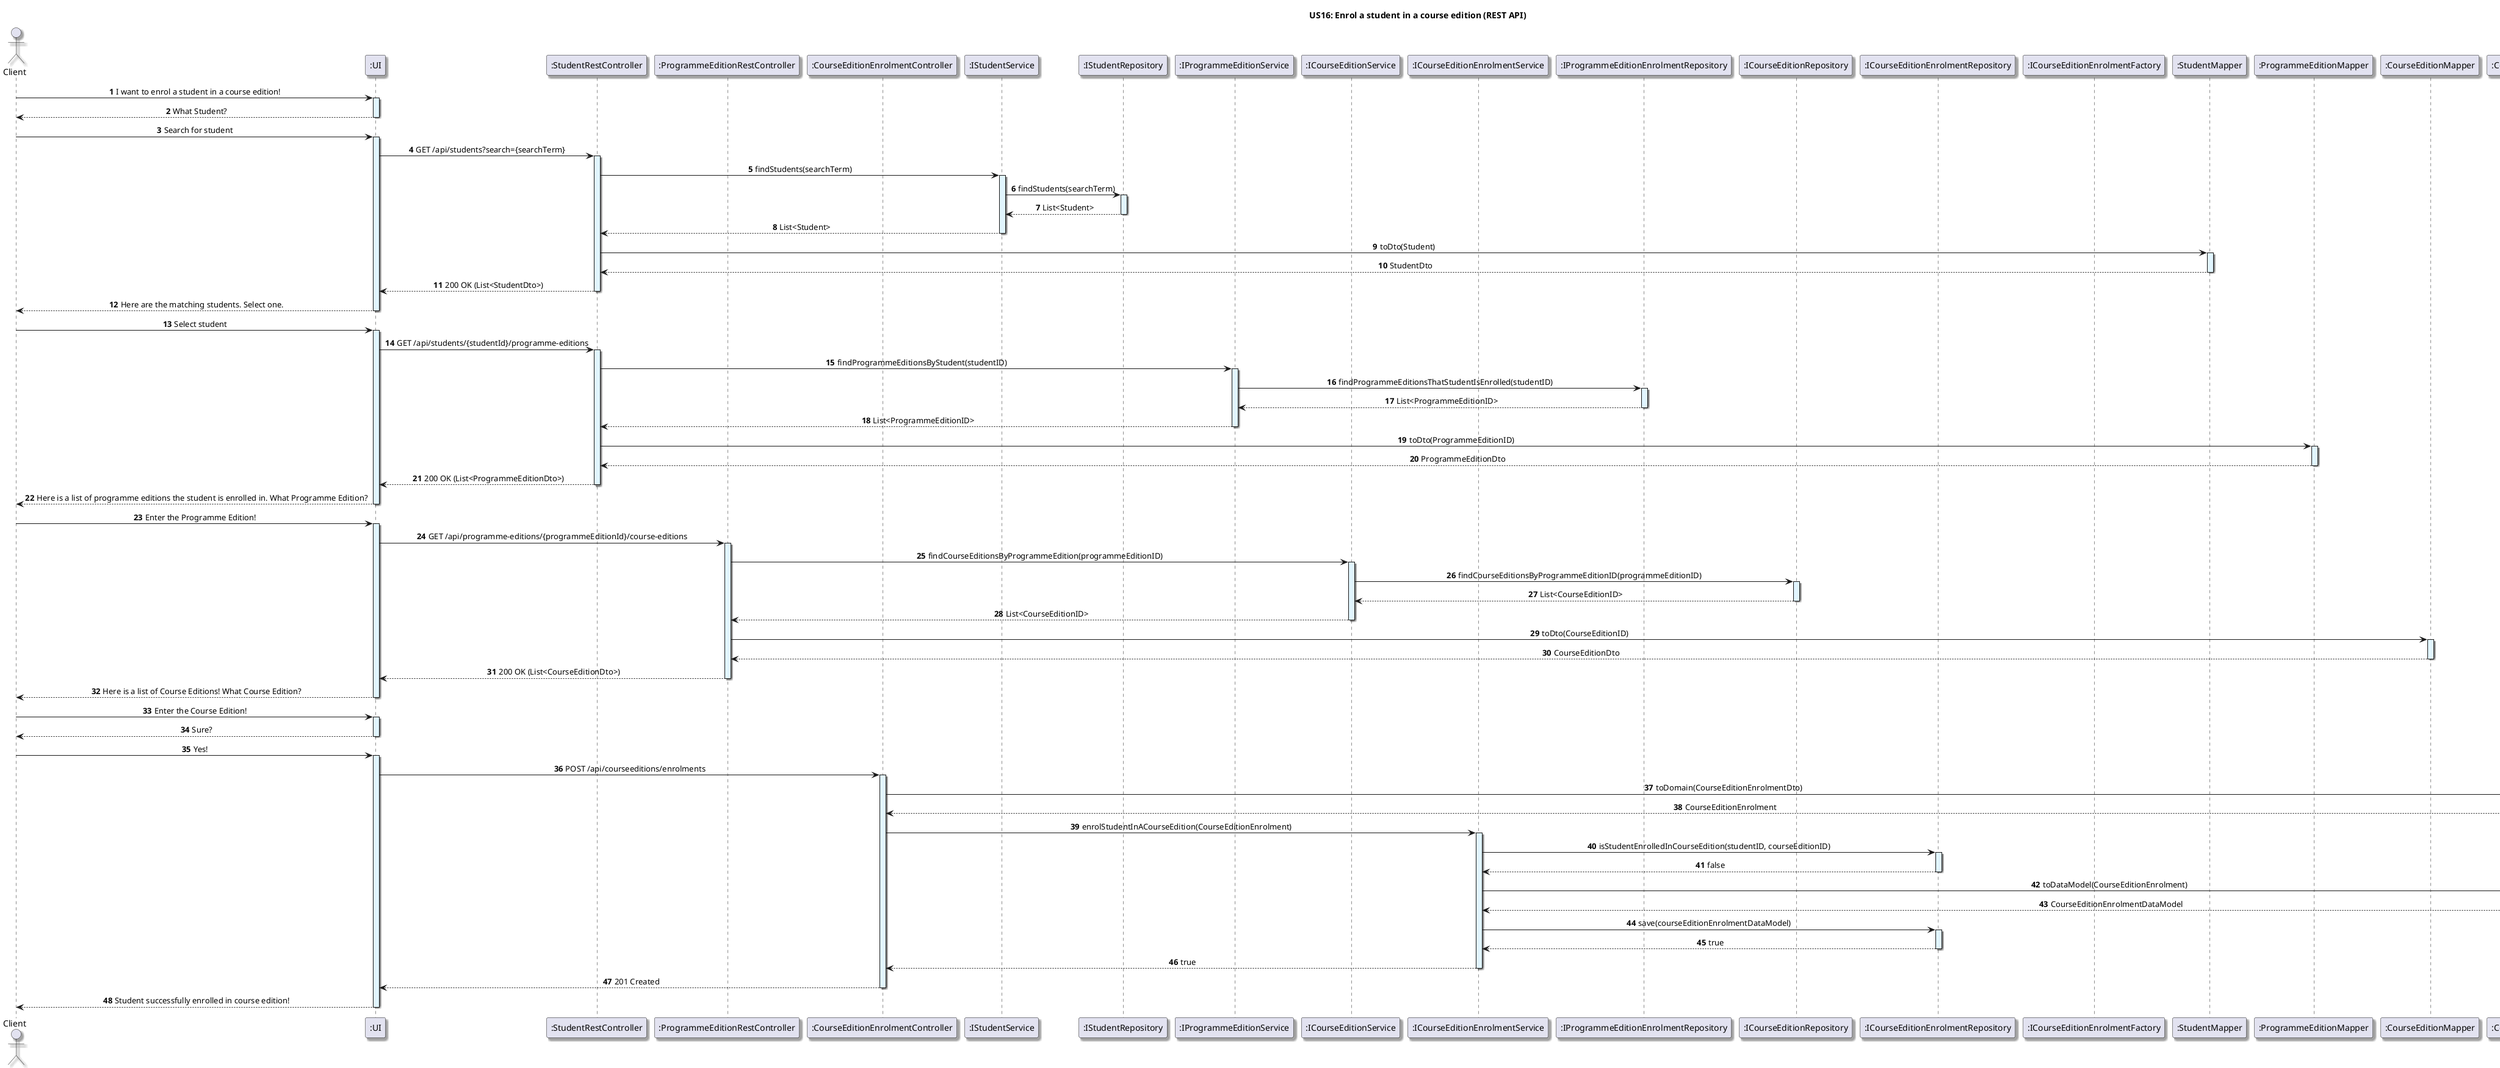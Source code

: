 @startuml
title US16: Enrol a student in a course edition (REST API)
autonumber
skinparam {
  ActivityPadding 2
  ActivityMargin 2
  BoxPadding 2
}
skinparam defaultTextAlignment center
skinparam shadowing true

actor Client
participant ":UI" as UI
participant ":StudentRestController" as StudentRestController
participant ":ProgrammeEditionRestController" as ProgrammeEditionRestController
participant ":CourseEditionEnrolmentController" as CourseEditionEnrolmentController
participant ":IStudentService" as StudentService
participant ":IStudentRepository" as StudentRepository
participant ":IProgrammeEditionService" as ProgrammeEditionService
participant ":ICourseEditionService" as CourseEditionService
participant ":ICourseEditionEnrolmentService" as CourseEditionEnrolmentService
participant ":IProgrammeEditionEnrolmentRepository" as ProgrammeEditionEnrolmentRepository
participant ":ICourseEditionRepository" as CourseEditionRepository
participant ":ICourseEditionEnrolmentRepository" as CourseEditionEnrolmentRepository
participant ":ICourseEditionEnrolmentFactory" as CourseEditionEnrolmentFactory
participant ":StudentMapper" as StudentMapper
participant ":ProgrammeEditionMapper" as ProgrammeEditionMapper
participant ":CourseEditionMapper" as CourseEditionMapper
participant ":CourseEditionEnrolmentAssembler" as CourseEditionEnrolmentAssembler
participant ":CourseEditionEnrolmentMapperDataModel" as CourseEditionEnrolmentMapperDataModel

Client -> UI: I want to enrol a student in a course edition!
activate UI #E1F5FE
UI --> Client: What Student?
deactivate UI

' Search for Student
Client -> UI: Search for student
activate UI #E1F5FE
UI -> StudentRestController: GET /api/students?search={searchTerm}
activate StudentRestController #E1F5FE
StudentRestController -> StudentService: findStudents(searchTerm)
activate StudentService #E1F5FE
StudentService -> StudentRepository: findStudents(searchTerm)
activate StudentRepository #E1F5FE
StudentRepository --> StudentService: List<Student>
deactivate StudentRepository
StudentService --> StudentRestController: List<Student>
deactivate StudentService
StudentRestController -> StudentMapper: toDto(Student)
activate StudentMapper #E1F5FE
StudentMapper --> StudentRestController: StudentDto
deactivate StudentMapper
StudentRestController --> UI: 200 OK (List<StudentDto>)
deactivate StudentRestController
UI --> Client: Here are the matching students. Select one.
deactivate UI

' Get Programme Editions for Selected Student
Client -> UI: Select student
activate UI #E1F5FE
UI -> StudentRestController: GET /api/students/{studentId}/programme-editions
activate StudentRestController #E1F5FE
StudentRestController -> ProgrammeEditionService: findProgrammeEditionsByStudent(studentID)
activate ProgrammeEditionService #E1F5FE
ProgrammeEditionService -> ProgrammeEditionEnrolmentRepository: findProgrammeEditionsThatStudentIsEnrolled(studentID)
activate ProgrammeEditionEnrolmentRepository #E1F5FE
ProgrammeEditionEnrolmentRepository --> ProgrammeEditionService: List<ProgrammeEditionID>
deactivate ProgrammeEditionEnrolmentRepository
ProgrammeEditionService --> StudentRestController: List<ProgrammeEditionID>
deactivate ProgrammeEditionService
StudentRestController -> ProgrammeEditionMapper: toDto(ProgrammeEditionID)
activate ProgrammeEditionMapper #E1F5FE
ProgrammeEditionMapper --> StudentRestController: ProgrammeEditionDto
deactivate ProgrammeEditionMapper
StudentRestController --> UI: 200 OK (List<ProgrammeEditionDto>)
deactivate StudentRestController
UI --> Client: Here is a list of programme editions the student is enrolled in. What Programme Edition?
deactivate UI

' Get Course Editions by Programme Edition
Client -> UI: Enter the Programme Edition!
activate UI #E1F5FE
UI -> ProgrammeEditionRestController: GET /api/programme-editions/{programmeEditionId}/course-editions
activate ProgrammeEditionRestController #E1F5FE
ProgrammeEditionRestController -> CourseEditionService: findCourseEditionsByProgrammeEdition(programmeEditionID)
activate CourseEditionService #E1F5FE
CourseEditionService -> CourseEditionRepository: findCourseEditionsByProgrammeEditionID(programmeEditionID)
activate CourseEditionRepository #E1F5FE
CourseEditionRepository --> CourseEditionService: List<CourseEditionID>
deactivate CourseEditionRepository
CourseEditionService --> ProgrammeEditionRestController: List<CourseEditionID>
deactivate CourseEditionService
ProgrammeEditionRestController -> CourseEditionMapper: toDto(CourseEditionID)
activate CourseEditionMapper #E1F5FE
CourseEditionMapper --> ProgrammeEditionRestController: CourseEditionDto
deactivate CourseEditionMapper
ProgrammeEditionRestController --> UI: 200 OK (List<CourseEditionDto>)
deactivate ProgrammeEditionRestController
UI --> Client: Here is a list of Course Editions! What Course Edition?
deactivate UI

' Enrol Student in Course Edition
Client -> UI: Enter the Course Edition!
activate UI #E1F5FE
UI --> Client: Sure?
deactivate UI
Client -> UI: Yes!
activate UI #E1F5FE
UI -> CourseEditionEnrolmentController: POST /api/courseeditions/enrolments
activate CourseEditionEnrolmentController #E1F5FE

CourseEditionEnrolmentController -> CourseEditionEnrolmentAssembler: toDomain(CourseEditionEnrolmentDto)
activate CourseEditionEnrolmentAssembler #E1F5FE
CourseEditionEnrolmentAssembler --> CourseEditionEnrolmentController: CourseEditionEnrolment
deactivate CourseEditionEnrolmentAssembler

CourseEditionEnrolmentController -> CourseEditionEnrolmentService: enrolStudentInACourseEdition(CourseEditionEnrolment)
activate CourseEditionEnrolmentService #E1F5FE

CourseEditionEnrolmentService -> CourseEditionEnrolmentRepository: isStudentEnrolledInCourseEdition(studentID, courseEditionID)
activate CourseEditionEnrolmentRepository #E1F5FE
CourseEditionEnrolmentRepository --> CourseEditionEnrolmentService: false
deactivate CourseEditionEnrolmentRepository

CourseEditionEnrolmentService -> CourseEditionEnrolmentMapperDataModel: toDataModel(CourseEditionEnrolment)
activate CourseEditionEnrolmentMapperDataModel #E1F5FE
CourseEditionEnrolmentMapperDataModel --> CourseEditionEnrolmentService: CourseEditionEnrolmentDataModel
deactivate CourseEditionEnrolmentMapperDataModel

CourseEditionEnrolmentService -> CourseEditionEnrolmentRepository: save(courseEditionEnrolmentDataModel)
activate CourseEditionEnrolmentRepository #E1F5FE
CourseEditionEnrolmentRepository --> CourseEditionEnrolmentService: true
deactivate CourseEditionEnrolmentRepository

CourseEditionEnrolmentService --> CourseEditionEnrolmentController: true
deactivate CourseEditionEnrolmentService
CourseEditionEnrolmentController --> UI: 201 Created
deactivate CourseEditionEnrolmentController
UI --> Client: Student successfully enrolled in course edition!
deactivate UI

@enduml
